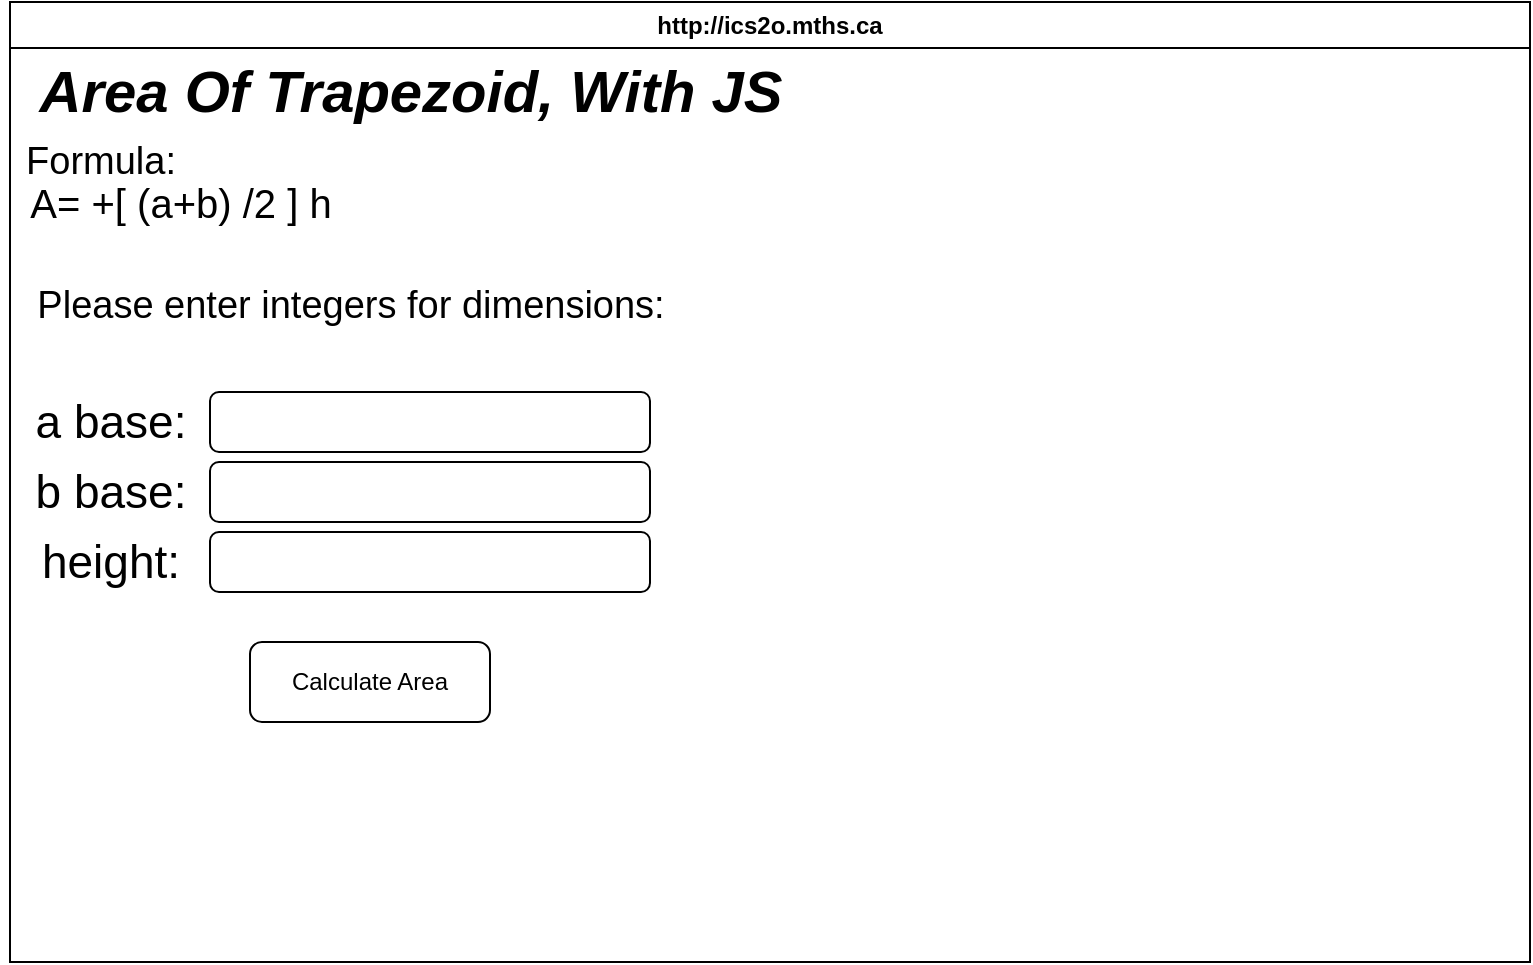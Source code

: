 <mxfile>
    <diagram id="HIP3nbAZw_EuaXWnEj3U" name="Page-1">
        <mxGraphModel dx="1936" dy="743" grid="1" gridSize="10" guides="1" tooltips="1" connect="1" arrows="1" fold="1" page="1" pageScale="1" pageWidth="850" pageHeight="1100" math="0" shadow="0">
            <root>
                <mxCell id="0"/>
                <mxCell id="1" parent="0"/>
                <mxCell id="7" value="http://ics2o.mths.ca" style="swimlane;whiteSpace=wrap;html=1;" parent="1" vertex="1">
                    <mxGeometry x="-620" y="80" width="760" height="480" as="geometry"/>
                </mxCell>
                <mxCell id="8" value="Calculate Area" style="rounded=1;whiteSpace=wrap;html=1;" parent="7" vertex="1">
                    <mxGeometry x="120" y="320" width="120" height="40" as="geometry"/>
                </mxCell>
                <mxCell id="9" value="" style="rounded=1;whiteSpace=wrap;html=1;" parent="7" vertex="1">
                    <mxGeometry x="100" y="195" width="220" height="30" as="geometry"/>
                </mxCell>
                <mxCell id="11" value="&lt;font size=&quot;1&quot; style=&quot;&quot;&gt;&lt;b style=&quot;&quot;&gt;&lt;i style=&quot;font-size: 29px;&quot;&gt;Area Of Trapezoid, With JS&lt;/i&gt;&lt;/b&gt;&lt;/font&gt;" style="text;html=1;align=center;verticalAlign=middle;resizable=0;points=[];autosize=1;strokeColor=none;fillColor=none;strokeWidth=1;" parent="7" vertex="1">
                    <mxGeometry y="20" width="400" height="50" as="geometry"/>
                </mxCell>
                <mxCell id="17" value="&lt;font style=&quot;font-size: 19px;&quot;&gt;Formula:&lt;/font&gt;" style="text;html=1;align=center;verticalAlign=middle;resizable=0;points=[];autosize=1;strokeColor=none;fillColor=none;fontSize=31;" parent="7" vertex="1">
                    <mxGeometry x="-5" y="50" width="100" height="50" as="geometry"/>
                </mxCell>
                <mxCell id="18" value="&lt;font style=&quot;font-size: 20px;&quot;&gt;A= +[ (a+b) /2 ] h&lt;/font&gt;" style="text;html=1;align=center;verticalAlign=middle;resizable=0;points=[];autosize=1;strokeColor=none;fillColor=none;fontSize=24;" parent="7" vertex="1">
                    <mxGeometry x="-5" y="80" width="180" height="40" as="geometry"/>
                </mxCell>
                <mxCell id="19" value="&lt;font style=&quot;font-size: 19px;&quot;&gt;Please enter integers for dimensions:&lt;/font&gt;" style="text;html=1;align=center;verticalAlign=middle;resizable=0;points=[];autosize=1;strokeColor=none;fillColor=none;fontSize=23;" parent="7" vertex="1">
                    <mxGeometry y="130" width="340" height="40" as="geometry"/>
                </mxCell>
                <mxCell id="20" value="a base:" style="text;html=1;align=center;verticalAlign=middle;resizable=0;points=[];autosize=1;strokeColor=none;fillColor=none;fontSize=23;" parent="7" vertex="1">
                    <mxGeometry y="190" width="100" height="40" as="geometry"/>
                </mxCell>
                <mxCell id="21" value="" style="rounded=1;whiteSpace=wrap;html=1;strokeWidth=1;fontSize=23;" parent="7" vertex="1">
                    <mxGeometry x="100" y="230" width="220" height="30" as="geometry"/>
                </mxCell>
                <mxCell id="23" value="b base:" style="text;html=1;align=center;verticalAlign=middle;resizable=0;points=[];autosize=1;strokeColor=none;fillColor=none;fontSize=23;" parent="7" vertex="1">
                    <mxGeometry y="225" width="100" height="40" as="geometry"/>
                </mxCell>
                <mxCell id="24" value="height:" style="text;html=1;align=center;verticalAlign=middle;resizable=0;points=[];autosize=1;strokeColor=none;fillColor=none;fontSize=23;" parent="7" vertex="1">
                    <mxGeometry x="5" y="260" width="90" height="40" as="geometry"/>
                </mxCell>
                <mxCell id="25" value="" style="rounded=1;whiteSpace=wrap;html=1;strokeWidth=1;fontSize=23;" parent="7" vertex="1">
                    <mxGeometry x="100" y="265" width="220" height="30" as="geometry"/>
                </mxCell>
            </root>
        </mxGraphModel>
    </diagram>
</mxfile>